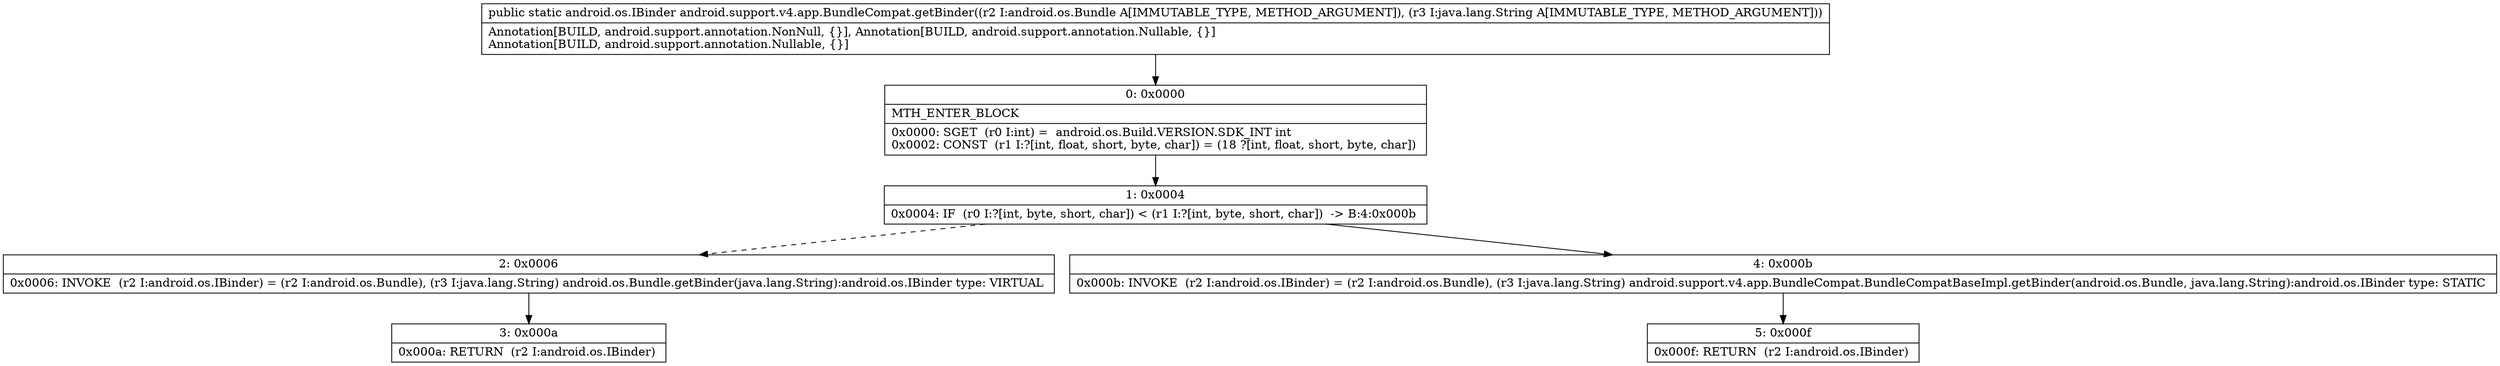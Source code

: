 digraph "CFG forandroid.support.v4.app.BundleCompat.getBinder(Landroid\/os\/Bundle;Ljava\/lang\/String;)Landroid\/os\/IBinder;" {
Node_0 [shape=record,label="{0\:\ 0x0000|MTH_ENTER_BLOCK\l|0x0000: SGET  (r0 I:int) =  android.os.Build.VERSION.SDK_INT int \l0x0002: CONST  (r1 I:?[int, float, short, byte, char]) = (18 ?[int, float, short, byte, char]) \l}"];
Node_1 [shape=record,label="{1\:\ 0x0004|0x0004: IF  (r0 I:?[int, byte, short, char]) \< (r1 I:?[int, byte, short, char])  \-\> B:4:0x000b \l}"];
Node_2 [shape=record,label="{2\:\ 0x0006|0x0006: INVOKE  (r2 I:android.os.IBinder) = (r2 I:android.os.Bundle), (r3 I:java.lang.String) android.os.Bundle.getBinder(java.lang.String):android.os.IBinder type: VIRTUAL \l}"];
Node_3 [shape=record,label="{3\:\ 0x000a|0x000a: RETURN  (r2 I:android.os.IBinder) \l}"];
Node_4 [shape=record,label="{4\:\ 0x000b|0x000b: INVOKE  (r2 I:android.os.IBinder) = (r2 I:android.os.Bundle), (r3 I:java.lang.String) android.support.v4.app.BundleCompat.BundleCompatBaseImpl.getBinder(android.os.Bundle, java.lang.String):android.os.IBinder type: STATIC \l}"];
Node_5 [shape=record,label="{5\:\ 0x000f|0x000f: RETURN  (r2 I:android.os.IBinder) \l}"];
MethodNode[shape=record,label="{public static android.os.IBinder android.support.v4.app.BundleCompat.getBinder((r2 I:android.os.Bundle A[IMMUTABLE_TYPE, METHOD_ARGUMENT]), (r3 I:java.lang.String A[IMMUTABLE_TYPE, METHOD_ARGUMENT]))  | Annotation[BUILD, android.support.annotation.NonNull, \{\}], Annotation[BUILD, android.support.annotation.Nullable, \{\}]\lAnnotation[BUILD, android.support.annotation.Nullable, \{\}]\l}"];
MethodNode -> Node_0;
Node_0 -> Node_1;
Node_1 -> Node_2[style=dashed];
Node_1 -> Node_4;
Node_2 -> Node_3;
Node_4 -> Node_5;
}

